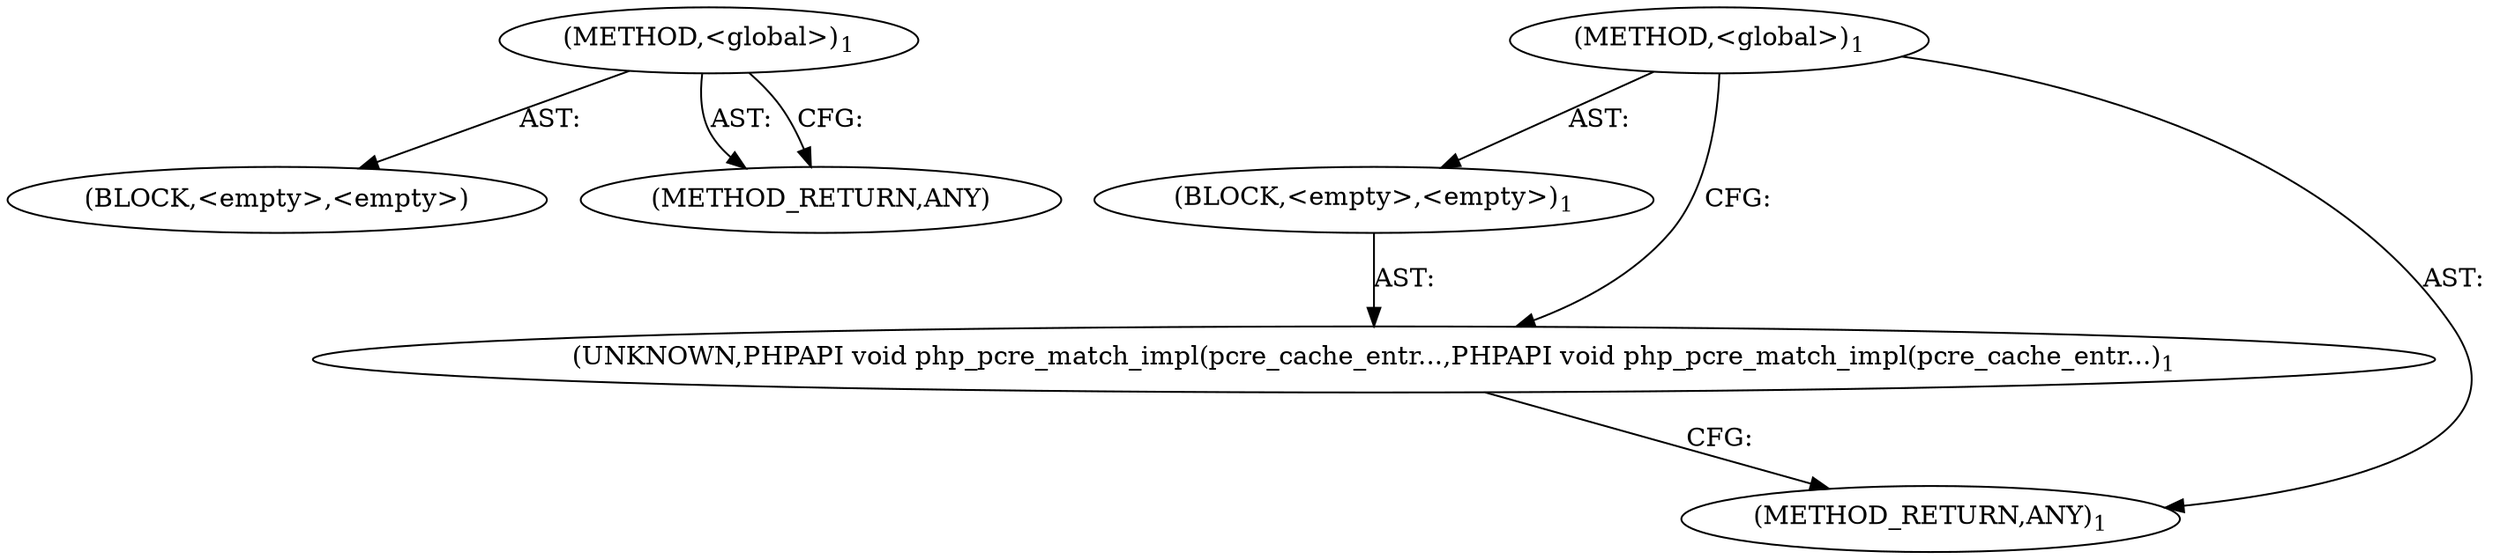 digraph "&lt;global&gt;" {
14 [label=<(METHOD,&lt;global&gt;)<SUB>1</SUB>>];
15 [label=<(BLOCK,&lt;empty&gt;,&lt;empty&gt;)>];
16 [label=<(METHOD_RETURN,ANY)>];
6 [label=<(METHOD,&lt;global&gt;)<SUB>1</SUB>>];
7 [label=<(BLOCK,&lt;empty&gt;,&lt;empty&gt;)<SUB>1</SUB>>];
8 [label=<(UNKNOWN,PHPAPI void php_pcre_match_impl(pcre_cache_entr...,PHPAPI void php_pcre_match_impl(pcre_cache_entr...)<SUB>1</SUB>>];
9 [label=<(METHOD_RETURN,ANY)<SUB>1</SUB>>];
14 -> 15  [key=0, label="AST: "];
14 -> 16  [key=0, label="AST: "];
14 -> 16  [key=1, label="CFG: "];
6 -> 7  [key=0, label="AST: "];
6 -> 9  [key=0, label="AST: "];
6 -> 8  [key=0, label="CFG: "];
7 -> 8  [key=0, label="AST: "];
8 -> 9  [key=0, label="CFG: "];
}
